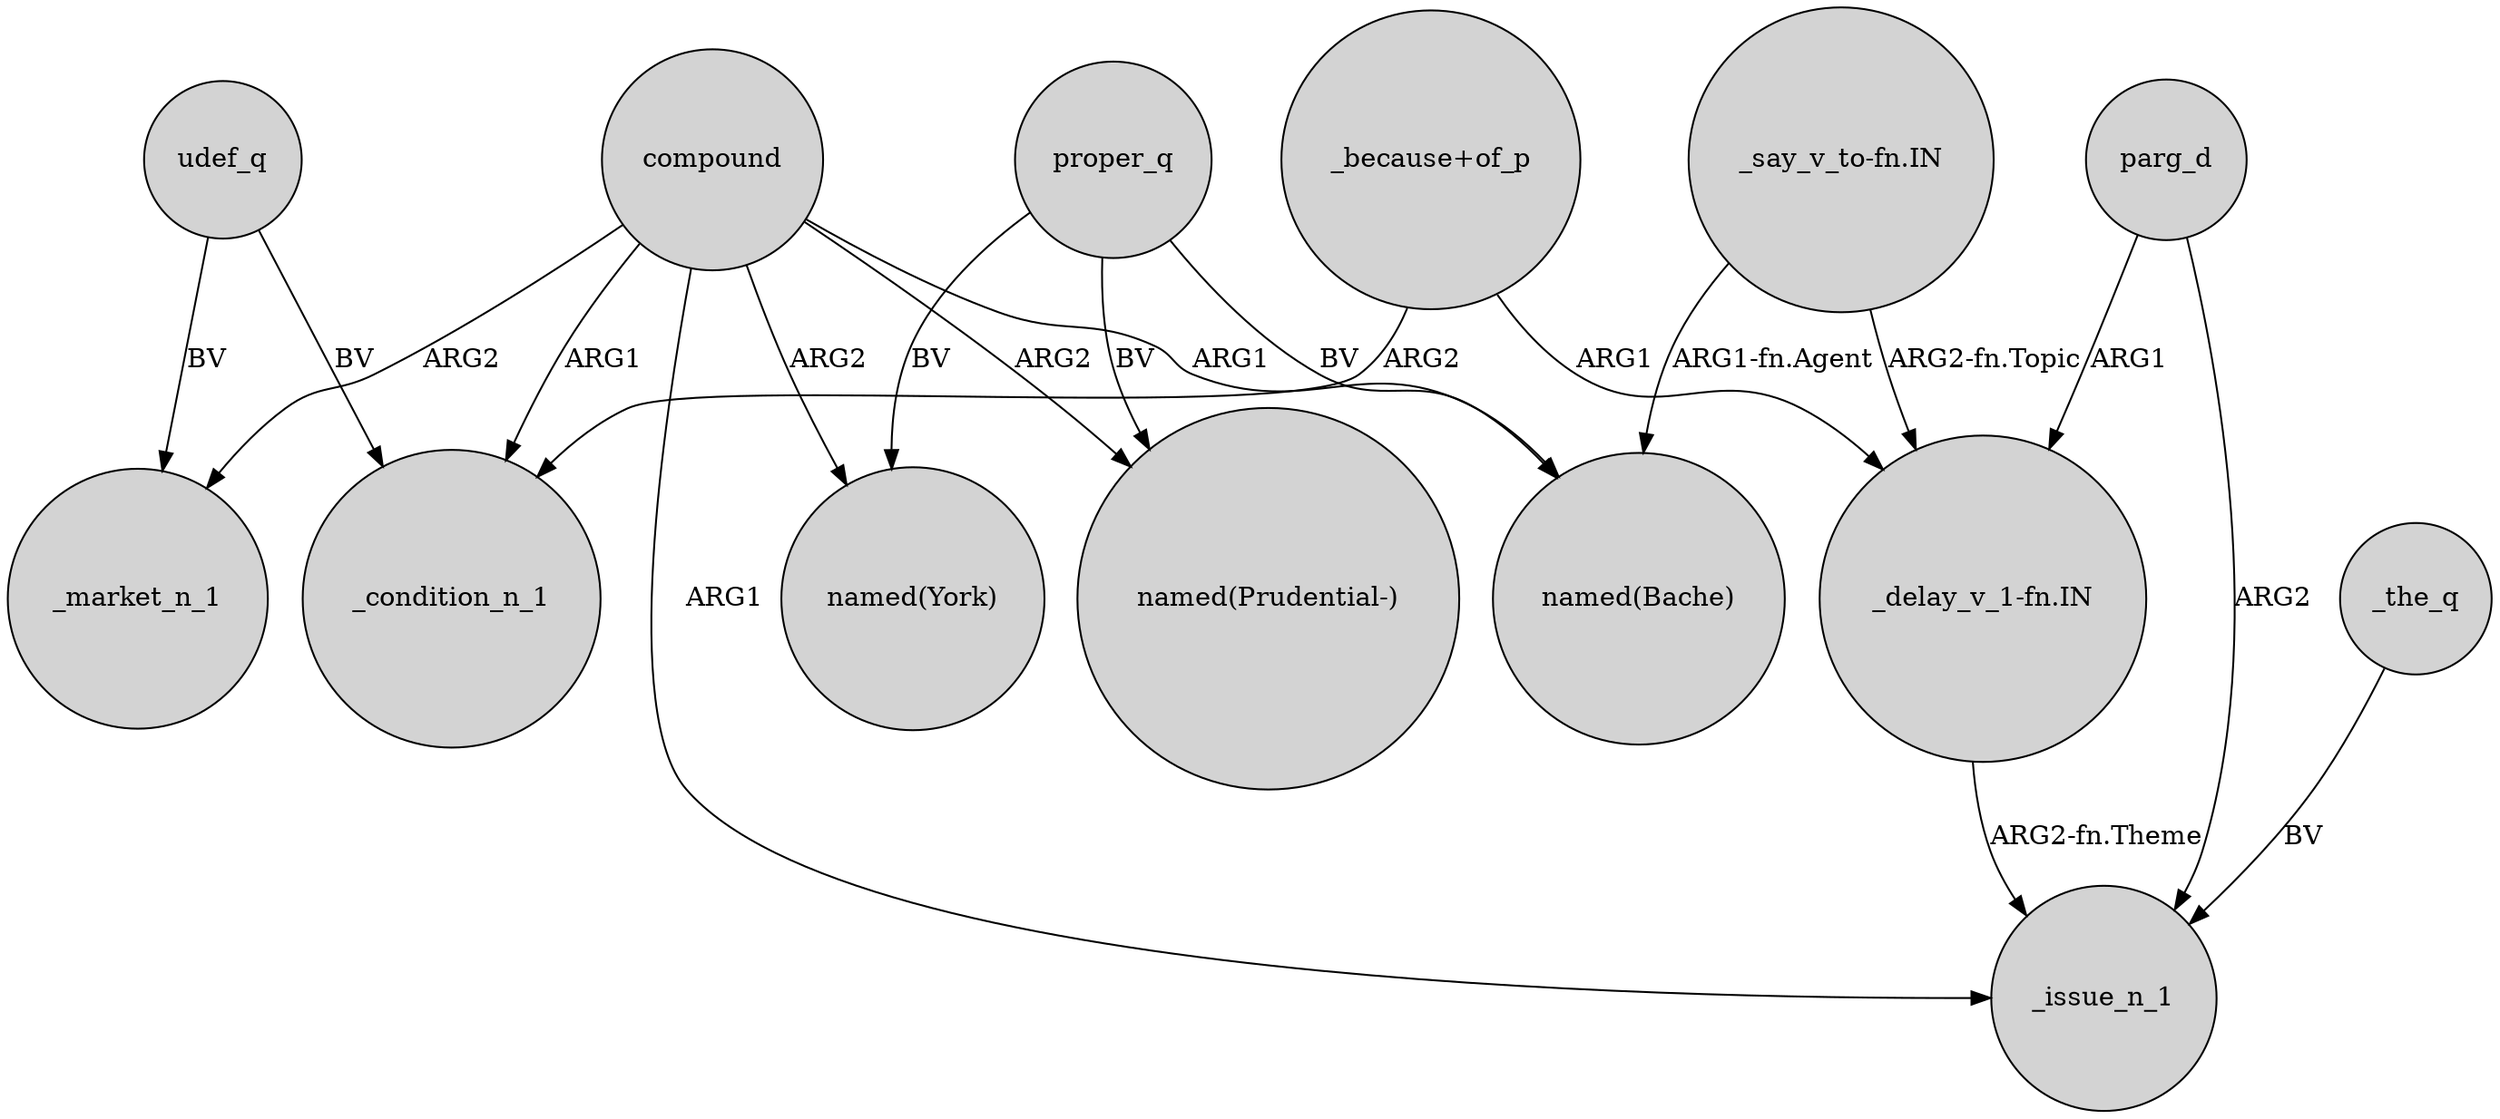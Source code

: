 digraph {
	node [shape=circle style=filled]
	compound -> _market_n_1 [label=ARG2]
	"_say_v_to-fn.IN" -> "_delay_v_1-fn.IN" [label="ARG2-fn.Topic"]
	compound -> "named(Prudential-)" [label=ARG2]
	proper_q -> "named(Bache)" [label=BV]
	parg_d -> "_delay_v_1-fn.IN" [label=ARG1]
	udef_q -> _market_n_1 [label=BV]
	_the_q -> _issue_n_1 [label=BV]
	"_say_v_to-fn.IN" -> "named(Bache)" [label="ARG1-fn.Agent"]
	udef_q -> _condition_n_1 [label=BV]
	compound -> "named(York)" [label=ARG2]
	compound -> "named(Bache)" [label=ARG1]
	proper_q -> "named(Prudential-)" [label=BV]
	"_delay_v_1-fn.IN" -> _issue_n_1 [label="ARG2-fn.Theme"]
	compound -> _condition_n_1 [label=ARG1]
	compound -> _issue_n_1 [label=ARG1]
	"_because+of_p" -> "_delay_v_1-fn.IN" [label=ARG1]
	"_because+of_p" -> _condition_n_1 [label=ARG2]
	parg_d -> _issue_n_1 [label=ARG2]
	proper_q -> "named(York)" [label=BV]
}
